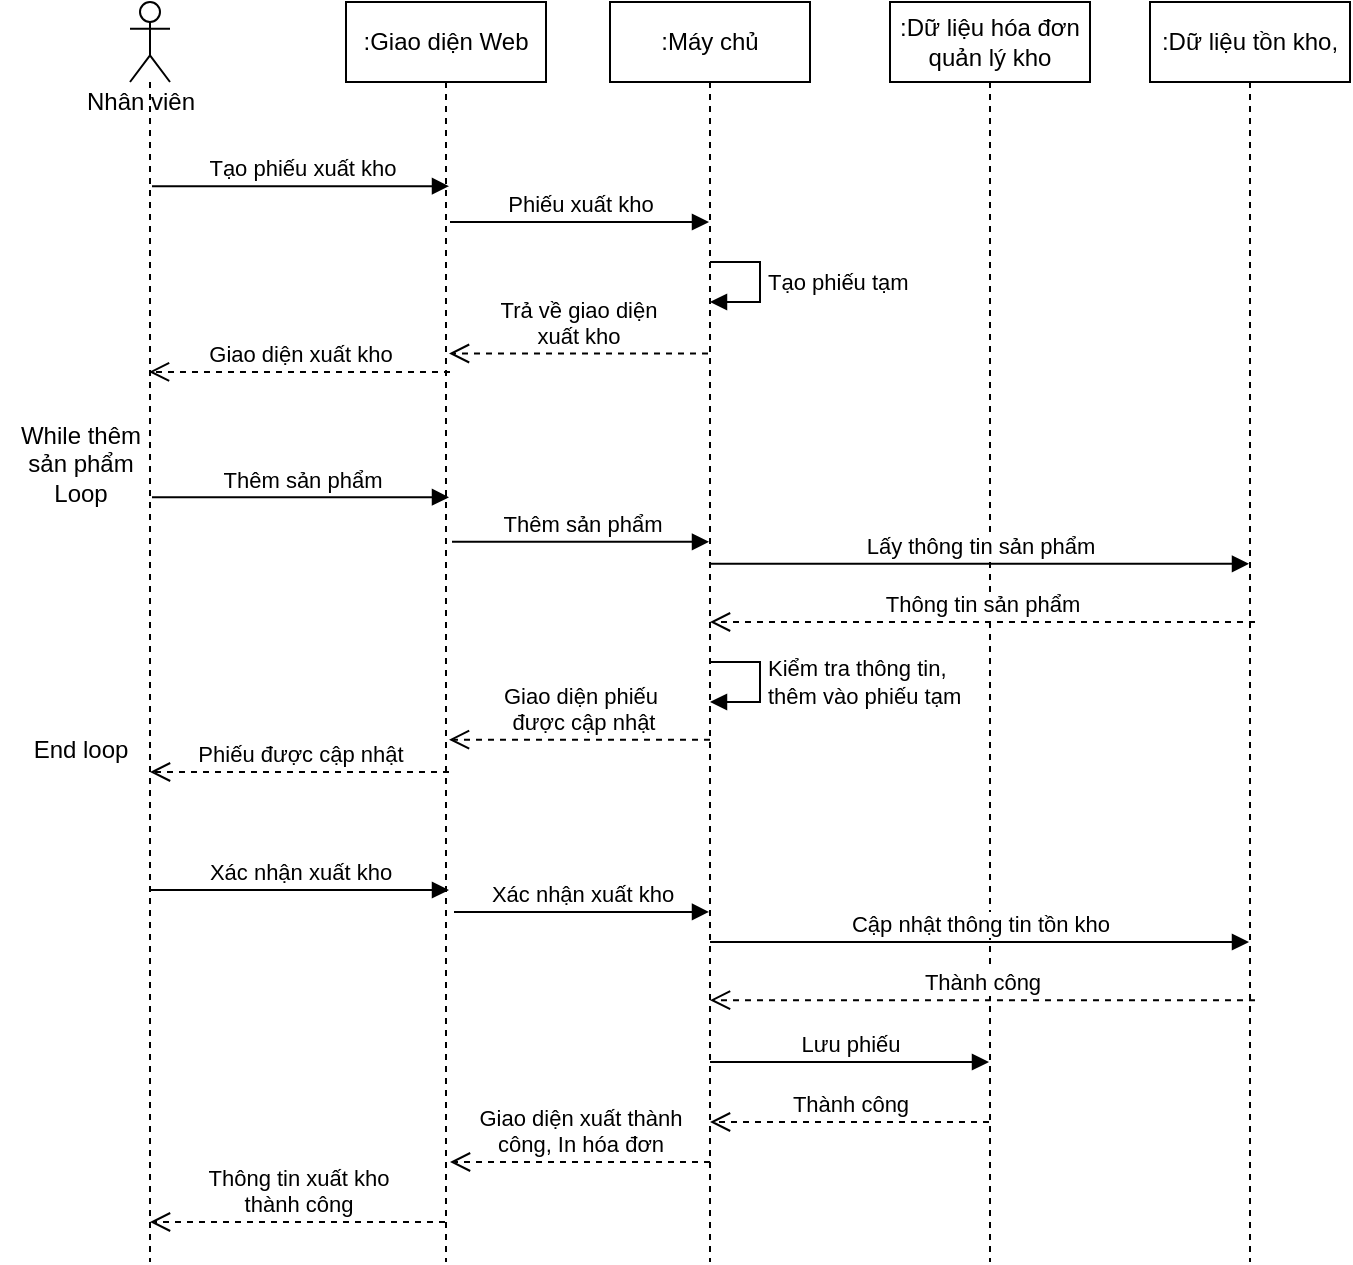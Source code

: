 <mxfile version="16.4.0" type="device"><diagram id="zcswTwv3XpAi1OrYe1jl" name="Page-1"><mxGraphModel dx="868" dy="561" grid="1" gridSize="10" guides="1" tooltips="1" connect="1" arrows="1" fold="1" page="1" pageScale="1" pageWidth="850" pageHeight="1100" math="0" shadow="0"><root><mxCell id="0"/><mxCell id="1" parent="0"/><mxCell id="7-6nTP5KoJUFAW-27QBy-1" value="" style="shape=umlLifeline;participant=umlActor;perimeter=lifelinePerimeter;whiteSpace=wrap;html=1;container=1;collapsible=0;recursiveResize=0;verticalAlign=top;spacingTop=36;outlineConnect=0;" parent="1" vertex="1"><mxGeometry x="130" y="130" width="20" height="630" as="geometry"/></mxCell><mxCell id="7-6nTP5KoJUFAW-27QBy-2" value=":Giao diện Web" style="shape=umlLifeline;perimeter=lifelinePerimeter;whiteSpace=wrap;html=1;container=1;collapsible=0;recursiveResize=0;outlineConnect=0;" parent="1" vertex="1"><mxGeometry x="238" y="130" width="100" height="630" as="geometry"/></mxCell><mxCell id="7-6nTP5KoJUFAW-27QBy-3" value="Thông tin xuất kho&lt;br&gt;thành công" style="html=1;verticalAlign=bottom;endArrow=open;dashed=1;endSize=8;rounded=0;" parent="7-6nTP5KoJUFAW-27QBy-2" edge="1"><mxGeometry relative="1" as="geometry"><mxPoint x="49.5" y="610" as="sourcePoint"/><mxPoint x="-98" y="610" as="targetPoint"/></mxGeometry></mxCell><mxCell id="7-6nTP5KoJUFAW-27QBy-4" value=":Máy chủ" style="shape=umlLifeline;perimeter=lifelinePerimeter;whiteSpace=wrap;html=1;container=1;collapsible=0;recursiveResize=0;outlineConnect=0;" parent="1" vertex="1"><mxGeometry x="370" y="130" width="100" height="630" as="geometry"/></mxCell><mxCell id="7-6nTP5KoJUFAW-27QBy-5" value="Kiểm tra thông tin,&lt;br&gt;thêm vào phiếu tạm" style="edgeStyle=orthogonalEdgeStyle;html=1;align=left;spacingLeft=2;endArrow=block;rounded=0;entryX=1;entryY=0;" parent="7-6nTP5KoJUFAW-27QBy-4" edge="1"><mxGeometry relative="1" as="geometry"><mxPoint x="50" y="330" as="sourcePoint"/><Array as="points"><mxPoint x="75" y="330"/></Array><mxPoint x="50" y="350" as="targetPoint"/></mxGeometry></mxCell><mxCell id="7-6nTP5KoJUFAW-27QBy-6" value="Tạo phiếu tạm" style="edgeStyle=orthogonalEdgeStyle;html=1;align=left;spacingLeft=2;endArrow=block;rounded=0;entryX=1;entryY=0;" parent="7-6nTP5KoJUFAW-27QBy-4" edge="1"><mxGeometry relative="1" as="geometry"><mxPoint x="50" y="130" as="sourcePoint"/><Array as="points"><mxPoint x="75" y="130"/></Array><mxPoint x="50" y="150" as="targetPoint"/></mxGeometry></mxCell><mxCell id="7-6nTP5KoJUFAW-27QBy-24" value="Thành công" style="html=1;verticalAlign=bottom;endArrow=open;dashed=1;endSize=8;rounded=0;" parent="7-6nTP5KoJUFAW-27QBy-4" edge="1"><mxGeometry relative="1" as="geometry"><mxPoint x="189.5" y="560" as="sourcePoint"/><mxPoint x="50" y="560" as="targetPoint"/></mxGeometry></mxCell><mxCell id="7-6nTP5KoJUFAW-27QBy-26" value="Lưu phiếu" style="html=1;verticalAlign=bottom;endArrow=block;rounded=0;" parent="7-6nTP5KoJUFAW-27QBy-4" edge="1"><mxGeometry width="80" relative="1" as="geometry"><mxPoint x="50" y="530" as="sourcePoint"/><mxPoint x="189.5" y="530" as="targetPoint"/></mxGeometry></mxCell><mxCell id="7-6nTP5KoJUFAW-27QBy-8" value="Nhân viên" style="text;html=1;align=center;verticalAlign=middle;resizable=0;points=[];autosize=1;strokeColor=none;fillColor=none;" parent="1" vertex="1"><mxGeometry x="100" y="170" width="70" height="20" as="geometry"/></mxCell><mxCell id="7-6nTP5KoJUFAW-27QBy-9" value="Tạo phiếu xuất kho" style="html=1;verticalAlign=bottom;endArrow=block;rounded=0;exitX=0.55;exitY=0.173;exitDx=0;exitDy=0;exitPerimeter=0;" parent="1" edge="1"><mxGeometry relative="1" as="geometry"><mxPoint x="141" y="222.07" as="sourcePoint"/><mxPoint x="289.5" y="222.07" as="targetPoint"/></mxGeometry></mxCell><mxCell id="7-6nTP5KoJUFAW-27QBy-10" value="Giao diện xuất kho" style="html=1;verticalAlign=bottom;endArrow=open;dashed=1;endSize=8;rounded=0;" parent="1" edge="1"><mxGeometry relative="1" as="geometry"><mxPoint x="139.5" y="314.98" as="targetPoint"/><mxPoint x="290" y="315" as="sourcePoint"/></mxGeometry></mxCell><mxCell id="7-6nTP5KoJUFAW-27QBy-11" value=":Dữ liệu hóa đơn quản lý kho" style="shape=umlLifeline;perimeter=lifelinePerimeter;whiteSpace=wrap;html=1;container=1;collapsible=0;recursiveResize=0;outlineConnect=0;" parent="1" vertex="1"><mxGeometry x="510" y="130" width="100" height="630" as="geometry"/></mxCell><mxCell id="7-6nTP5KoJUFAW-27QBy-12" value="Phiếu xuất kho" style="html=1;verticalAlign=bottom;endArrow=block;rounded=0;exitX=0.5;exitY=0.2;exitDx=0;exitDy=0;exitPerimeter=0;" parent="1" edge="1"><mxGeometry width="80" relative="1" as="geometry"><mxPoint x="290" y="240" as="sourcePoint"/><mxPoint x="419.5" y="240" as="targetPoint"/></mxGeometry></mxCell><mxCell id="7-6nTP5KoJUFAW-27QBy-13" value="Trả về giao diện&lt;br&gt;xuất kho" style="html=1;verticalAlign=bottom;endArrow=open;dashed=1;endSize=8;rounded=0;exitX=0.49;exitY=0.325;exitDx=0;exitDy=0;exitPerimeter=0;" parent="1" edge="1"><mxGeometry relative="1" as="geometry"><mxPoint x="289.5" y="305.75" as="targetPoint"/><mxPoint x="419" y="305.75" as="sourcePoint"/></mxGeometry></mxCell><mxCell id="7-6nTP5KoJUFAW-27QBy-14" value="Thêm sản phẩm" style="html=1;verticalAlign=bottom;endArrow=block;rounded=0;exitX=0.55;exitY=0.418;exitDx=0;exitDy=0;exitPerimeter=0;" parent="1" edge="1"><mxGeometry width="80" relative="1" as="geometry"><mxPoint x="141" y="377.62" as="sourcePoint"/><mxPoint x="289.5" y="377.62" as="targetPoint"/></mxGeometry></mxCell><mxCell id="7-6nTP5KoJUFAW-27QBy-15" value="Thêm sản phẩm" style="html=1;verticalAlign=bottom;endArrow=block;rounded=0;exitX=0.51;exitY=0.444;exitDx=0;exitDy=0;exitPerimeter=0;" parent="1" edge="1"><mxGeometry width="80" relative="1" as="geometry"><mxPoint x="291" y="399.88" as="sourcePoint"/><mxPoint x="419.5" y="399.88" as="targetPoint"/></mxGeometry></mxCell><mxCell id="7-6nTP5KoJUFAW-27QBy-16" value="Lấy thông tin sản phẩm" style="html=1;verticalAlign=bottom;endArrow=block;rounded=0;exitX=0.5;exitY=0.49;exitDx=0;exitDy=0;exitPerimeter=0;" parent="1" edge="1"><mxGeometry width="80" relative="1" as="geometry"><mxPoint x="420" y="410.9" as="sourcePoint"/><mxPoint x="689.5" y="410.9" as="targetPoint"/></mxGeometry></mxCell><mxCell id="7-6nTP5KoJUFAW-27QBy-17" value=":Dữ liệu tồn kho," style="shape=umlLifeline;perimeter=lifelinePerimeter;whiteSpace=wrap;html=1;container=1;collapsible=0;recursiveResize=0;outlineConnect=0;" parent="1" vertex="1"><mxGeometry x="640" y="130" width="100" height="630" as="geometry"/></mxCell><mxCell id="7-6nTP5KoJUFAW-27QBy-18" value="Giao diện phiếu&lt;br&gt;&amp;nbsp;được cập nhật" style="html=1;verticalAlign=bottom;endArrow=open;dashed=1;endSize=8;rounded=0;exitX=0.5;exitY=0.682;exitDx=0;exitDy=0;exitPerimeter=0;" parent="1" edge="1"><mxGeometry relative="1" as="geometry"><mxPoint x="289.5" y="498.82" as="targetPoint"/><mxPoint x="420" y="498.82" as="sourcePoint"/></mxGeometry></mxCell><mxCell id="7-6nTP5KoJUFAW-27QBy-19" value="Phiếu được cập nhật" style="html=1;verticalAlign=bottom;endArrow=open;dashed=1;endSize=8;rounded=0;" parent="1" edge="1"><mxGeometry relative="1" as="geometry"><mxPoint x="140" y="515.0" as="targetPoint"/><mxPoint x="289.5" y="515.0" as="sourcePoint"/></mxGeometry></mxCell><mxCell id="7-6nTP5KoJUFAW-27QBy-20" value="While thêm &lt;br&gt;sản phẩm&lt;br&gt;Loop" style="text;html=1;align=center;verticalAlign=middle;resizable=0;points=[];autosize=1;strokeColor=none;fillColor=none;" parent="1" vertex="1"><mxGeometry x="65" y="336" width="80" height="50" as="geometry"/></mxCell><mxCell id="7-6nTP5KoJUFAW-27QBy-21" value="End loop" style="text;html=1;align=center;verticalAlign=middle;resizable=0;points=[];autosize=1;strokeColor=none;fillColor=none;" parent="1" vertex="1"><mxGeometry x="75" y="494" width="60" height="20" as="geometry"/></mxCell><mxCell id="7-6nTP5KoJUFAW-27QBy-22" value="Xác nhận xuất kho" style="html=1;verticalAlign=bottom;endArrow=block;rounded=0;" parent="1" edge="1"><mxGeometry width="80" relative="1" as="geometry"><mxPoint x="140" y="574" as="sourcePoint"/><mxPoint x="289.5" y="574" as="targetPoint"/></mxGeometry></mxCell><mxCell id="7-6nTP5KoJUFAW-27QBy-23" value="Xác nhận xuất kho" style="html=1;verticalAlign=bottom;endArrow=block;rounded=0;" parent="1" edge="1"><mxGeometry width="80" relative="1" as="geometry"><mxPoint x="292" y="585" as="sourcePoint"/><mxPoint x="419.5" y="584.96" as="targetPoint"/></mxGeometry></mxCell><mxCell id="7-6nTP5KoJUFAW-27QBy-25" value="Thông tin sản phẩm" style="html=1;verticalAlign=bottom;endArrow=open;dashed=1;endSize=8;rounded=0;exitX=0.52;exitY=0.645;exitDx=0;exitDy=0;exitPerimeter=0;" parent="1" edge="1"><mxGeometry relative="1" as="geometry"><mxPoint x="692.5" y="440" as="sourcePoint"/><mxPoint x="420" y="440" as="targetPoint"/></mxGeometry></mxCell><mxCell id="7-6nTP5KoJUFAW-27QBy-27" value="Giao diện xuất thành&lt;br&gt;công, In hóa đơn" style="html=1;verticalAlign=bottom;endArrow=open;dashed=1;endSize=8;rounded=0;" parent="1" edge="1"><mxGeometry relative="1" as="geometry"><mxPoint x="420" y="710" as="sourcePoint"/><mxPoint x="290" y="710" as="targetPoint"/></mxGeometry></mxCell><mxCell id="7-6nTP5KoJUFAW-27QBy-30" value="Cập nhật thông tin tồn kho" style="html=1;verticalAlign=bottom;endArrow=block;rounded=0;exitX=0.5;exitY=0.49;exitDx=0;exitDy=0;exitPerimeter=0;" parent="1" edge="1"><mxGeometry width="80" relative="1" as="geometry"><mxPoint x="420" y="600" as="sourcePoint"/><mxPoint x="689.5" y="600" as="targetPoint"/></mxGeometry></mxCell><mxCell id="7-6nTP5KoJUFAW-27QBy-31" value="Thành công" style="html=1;verticalAlign=bottom;endArrow=open;dashed=1;endSize=8;rounded=0;exitX=0.52;exitY=0.645;exitDx=0;exitDy=0;exitPerimeter=0;" parent="1" edge="1"><mxGeometry relative="1" as="geometry"><mxPoint x="692.5" y="629.1" as="sourcePoint"/><mxPoint x="420" y="629.1" as="targetPoint"/></mxGeometry></mxCell></root></mxGraphModel></diagram></mxfile>